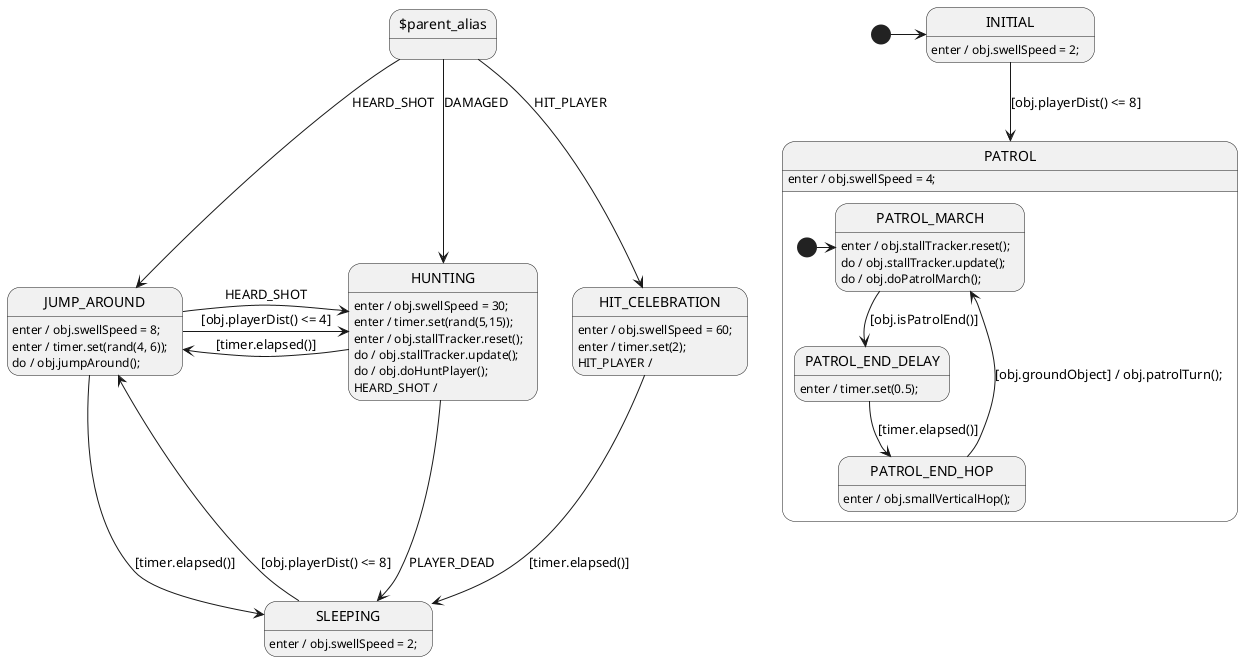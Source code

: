 @startuml Enemy1Sm

' //////////////////////// STATE ORGANIZATION ///////////////////////
' Note: StateSmith treats state names and events as case insensitive.
' More info: https://github.com/StateSmith/StateSmith/wiki/PlantUML

state "$parent_alias" as PA

state INITIAL
state SLEEPING

state PATROL {
    state PATROL_MARCH
    state PATROL_END_DELAY
    state PATROL_END_HOP
    ' state PATROL_END_TURN
    [*] -> PATROL_MARCH
}

state JUMP_AROUND

state HUNTING

state HIT_CELEBRATION

[*] -> INITIAL


' ///////////////////////// STATE HANDLERS /////////////////////////
' Syntax: https://github.com/StateSmith/StateSmith/wiki/Behaviors

PA --> HUNTING: DAMAGED
PA --> JUMP_AROUND: HEARD_SHOT
PA --> HIT_CELEBRATION: HIT_PLAYER

INITIAL --> PATROL: [obj.playerDist() <= 8]
INITIAL: enter / obj.swellSpeed = 2;

SLEEPING: enter / obj.swellSpeed = 2;
' SLEEPING: enter / timer.set(rand(5, 10));
SLEEPING --> JUMP_AROUND: [obj.playerDist() <= 8]

PATROL: enter / obj.swellSpeed = 4;
PATROL_MARCH: enter / obj.stallTracker.reset();
PATROL_MARCH: do / obj.stallTracker.update();
PATROL_MARCH: do / obj.doPatrolMarch();
PATROL_MARCH --> PATROL_END_DELAY: [obj.isPatrolEnd()]

PATROL_END_DELAY: enter / timer.set(0.5);
PATROL_END_DELAY --> PATROL_END_HOP: [timer.elapsed()]

PATROL_END_HOP: enter / obj.smallVerticalHop();
PATROL_END_HOP --> PATROL_MARCH: [obj.groundObject] / obj.patrolTurn();

HUNTING --> SLEEPING: PLAYER_DEAD

JUMP_AROUND: enter / obj.swellSpeed = 8;
JUMP_AROUND: enter / timer.set(rand(4, 6));
JUMP_AROUND: do / obj.jumpAround();
' JUMP_AROUND --> SLEEPING: [obj.playerDist() >= 10]
JUMP_AROUND --> SLEEPING: [timer.elapsed()]
JUMP_AROUND -r-> HUNTING: [obj.playerDist() <= 4]
JUMP_AROUND -r-> HUNTING: HEARD_SHOT

HUNTING: enter / obj.swellSpeed = 30;
HUNTING: enter / timer.set(rand(5,15));
HUNTING: enter / obj.stallTracker.reset();
HUNTING: do / obj.stallTracker.update();
HUNTING: do / obj.doHuntPlayer();
HUNTING: HEARD_SHOT / 
HUNTING -l-> JUMP_AROUND: [timer.elapsed()]

HIT_CELEBRATION: enter / obj.swellSpeed = 60;
HIT_CELEBRATION: enter / timer.set(2);
HIT_CELEBRATION: HIT_PLAYER / 
HIT_CELEBRATION --> SLEEPING: [timer.elapsed()]

' //////////////////////// StateSmith config ////////////////////////
' The below special comment block sets the StateSmith configuration.
' More info: https://github.com/StateSmith/StateSmith/issues/335

/'! $CONFIG : toml
[SmRunnerSettings]
transpilerId = "JavaScript"

[RenderConfig]
AutoExpandedVars = """
    timer: new Timer(0),
    obj: null, // need to set this to instance of Enemy1 before calling start()
    """
'/
@enduml